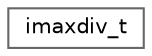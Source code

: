 digraph "Graphical Class Hierarchy"
{
 // LATEX_PDF_SIZE
  bgcolor="transparent";
  edge [fontname=Helvetica,fontsize=10,labelfontname=Helvetica,labelfontsize=10];
  node [fontname=Helvetica,fontsize=10,shape=box,height=0.2,width=0.4];
  rankdir="LR";
  Node0 [id="Node000000",label="imaxdiv_t",height=0.2,width=0.4,color="grey40", fillcolor="white", style="filled",URL="$structimaxdiv__t.html",tooltip=" "];
}
